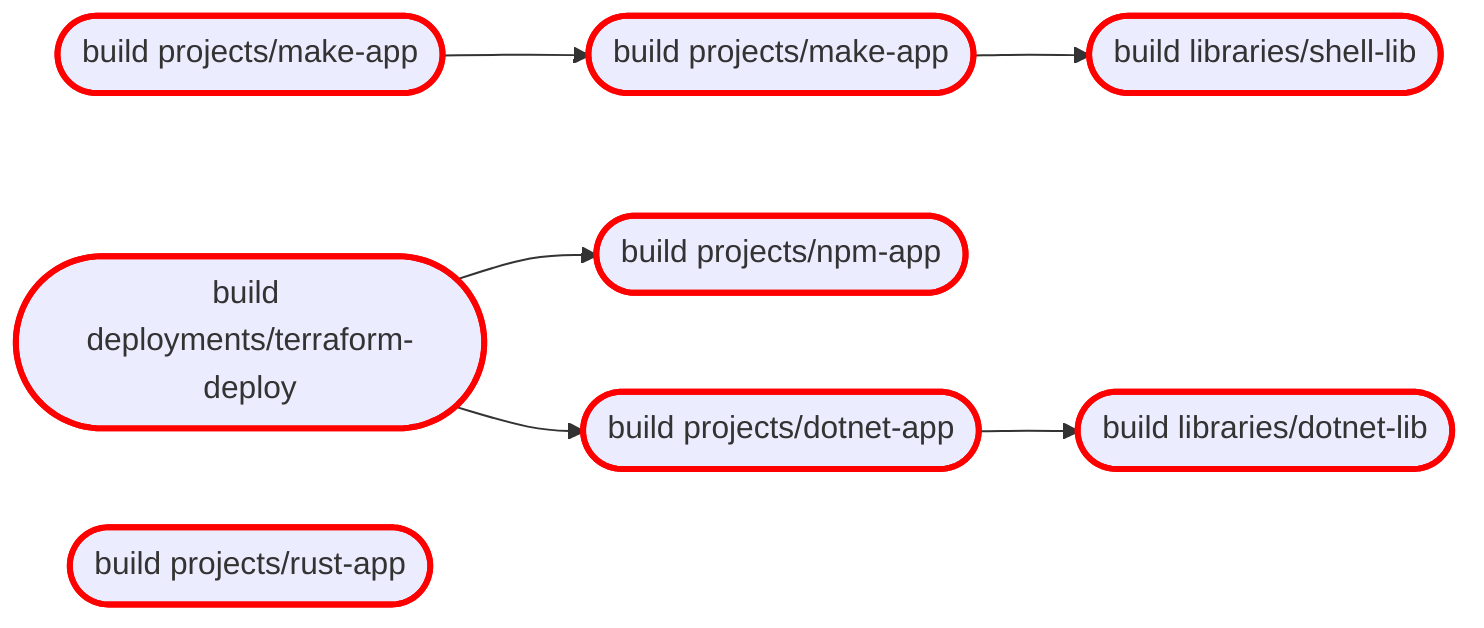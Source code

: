 flowchart LR
classDef forced stroke:red,stroke-width:3px
classDef required stroke:orange,stroke-width:3px
classDef selected stroke:black,stroke-width:3px
projects/make-app:build(["build projects/make-app"])
projects/make-app:build --> projects/make-app:build-1
class projects/make-app:build forced
projects/npm-app:build(["build projects/npm-app"])
class projects/npm-app:build forced
deployments/terraform-deploy:build(["build deployments/terraform-deploy"])
deployments/terraform-deploy:build --> projects/dotnet-app:build
deployments/terraform-deploy:build --> projects/npm-app:build
class deployments/terraform-deploy:build forced
libraries/shell-lib:build(["build libraries/shell-lib"])
projects/make-app:build-1(["build projects/make-app"])
class libraries/shell-lib:build forced
projects/make-app:build-1 --> libraries/shell-lib:build
class projects/make-app:build-1 forced
projects/rust-app:build(["build projects/rust-app"])
class projects/rust-app:build forced
libraries/dotnet-lib:build(["build libraries/dotnet-lib"])
projects/dotnet-app:build(["build projects/dotnet-app"])
class libraries/dotnet-lib:build forced
projects/dotnet-app:build --> libraries/dotnet-lib:build
class projects/dotnet-app:build forced
